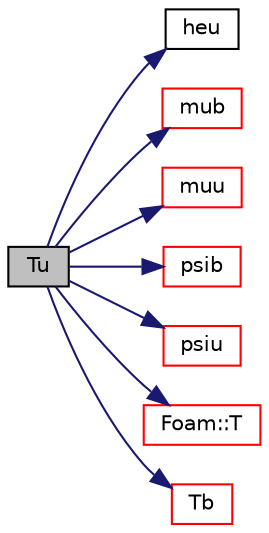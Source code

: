 digraph "Tu"
{
  bgcolor="transparent";
  edge [fontname="Helvetica",fontsize="10",labelfontname="Helvetica",labelfontsize="10"];
  node [fontname="Helvetica",fontsize="10",shape=record];
  rankdir="LR";
  Node1 [label="Tu",height=0.2,width=0.4,color="black", fillcolor="grey75", style="filled", fontcolor="black"];
  Node1 -> Node2 [color="midnightblue",fontsize="10",style="solid",fontname="Helvetica"];
  Node2 [label="heu",height=0.2,width=0.4,color="black",URL="$a01009.html#a32861976ba11f656b19ddff1514d50d3",tooltip="Unburnt gas enthalpy [J/kg]. "];
  Node1 -> Node3 [color="midnightblue",fontsize="10",style="solid",fontname="Helvetica"];
  Node3 [label="mub",height=0.2,width=0.4,color="red",URL="$a01009.html#ab51e530be40ec0f36f933912392b75ff",tooltip="Dynamic viscosity of burnt gas [kg/ms]. "];
  Node1 -> Node4 [color="midnightblue",fontsize="10",style="solid",fontname="Helvetica"];
  Node4 [label="muu",height=0.2,width=0.4,color="red",URL="$a01009.html#a5b8f7c5452a831b806bd46bdccdff467",tooltip="Dynamic viscosity of unburnt gas [kg/ms]. "];
  Node1 -> Node5 [color="midnightblue",fontsize="10",style="solid",fontname="Helvetica"];
  Node5 [label="psib",height=0.2,width=0.4,color="red",URL="$a01009.html#a34cfbed0e4462a324544323aca1c2a72",tooltip="Burnt gas compressibility [s^2/m^2]. "];
  Node1 -> Node6 [color="midnightblue",fontsize="10",style="solid",fontname="Helvetica"];
  Node6 [label="psiu",height=0.2,width=0.4,color="red",URL="$a01009.html#a230ff39a27d2da74dddd03b1753a84d0",tooltip="Unburnt gas compressibility [s^2/m^2]. "];
  Node1 -> Node7 [color="midnightblue",fontsize="10",style="solid",fontname="Helvetica"];
  Node7 [label="Foam::T",height=0.2,width=0.4,color="red",URL="$a10909.html#ae57fda0abb14bb0944947c463c6e09d4"];
  Node1 -> Node8 [color="midnightblue",fontsize="10",style="solid",fontname="Helvetica"];
  Node8 [label="Tb",height=0.2,width=0.4,color="red",URL="$a01009.html#a6859ca89e71b7924a116335d72632a5c",tooltip="Burnt gas temperature [K]. "];
}
